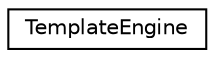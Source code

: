 digraph "Graphical Class Hierarchy"
{
 // INTERACTIVE_SVG=YES
 // LATEX_PDF_SIZE
  edge [fontname="Helvetica",fontsize="10",labelfontname="Helvetica",labelfontsize="10"];
  node [fontname="Helvetica",fontsize="10",shape=record];
  rankdir="LR";
  Node0 [label="TemplateEngine",height=0.2,width=0.4,color="black", fillcolor="white", style="filled",URL="$d0/d1d/class_template_engine.html",tooltip="Engine to create templates and template contexts."];
}
